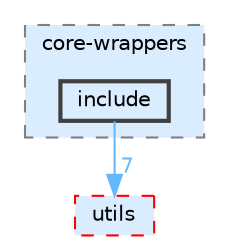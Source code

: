 digraph "lib/core/core-wrappers/include"
{
 // LATEX_PDF_SIZE
  bgcolor="transparent";
  edge [fontname=Helvetica,fontsize=10,labelfontname=Helvetica,labelfontsize=10];
  node [fontname=Helvetica,fontsize=10,shape=box,height=0.2,width=0.4];
  compound=true
  subgraph clusterdir_3ba74b92108d0f2a02e3c2f0f685a4ec {
    graph [ bgcolor="#daedff", pencolor="grey50", label="core-wrappers", fontname=Helvetica,fontsize=10 style="filled,dashed", URL="dir_3ba74b92108d0f2a02e3c2f0f685a4ec.html",tooltip=""]
  dir_ba83d87c3a4784699bd7bd6f3a8d87ca [label="include", fillcolor="#daedff", color="grey25", style="filled,bold", URL="dir_ba83d87c3a4784699bd7bd6f3a8d87ca.html",tooltip=""];
  }
  dir_7424ed62543de5b0130e05639ffdcfce [label="utils", fillcolor="#daedff", color="red", style="filled,dashed", URL="dir_7424ed62543de5b0130e05639ffdcfce.html",tooltip=""];
  dir_ba83d87c3a4784699bd7bd6f3a8d87ca->dir_7424ed62543de5b0130e05639ffdcfce [headlabel="7", labeldistance=1.5 headhref="dir_000004_000025.html" color="steelblue1" fontcolor="steelblue1"];
}
